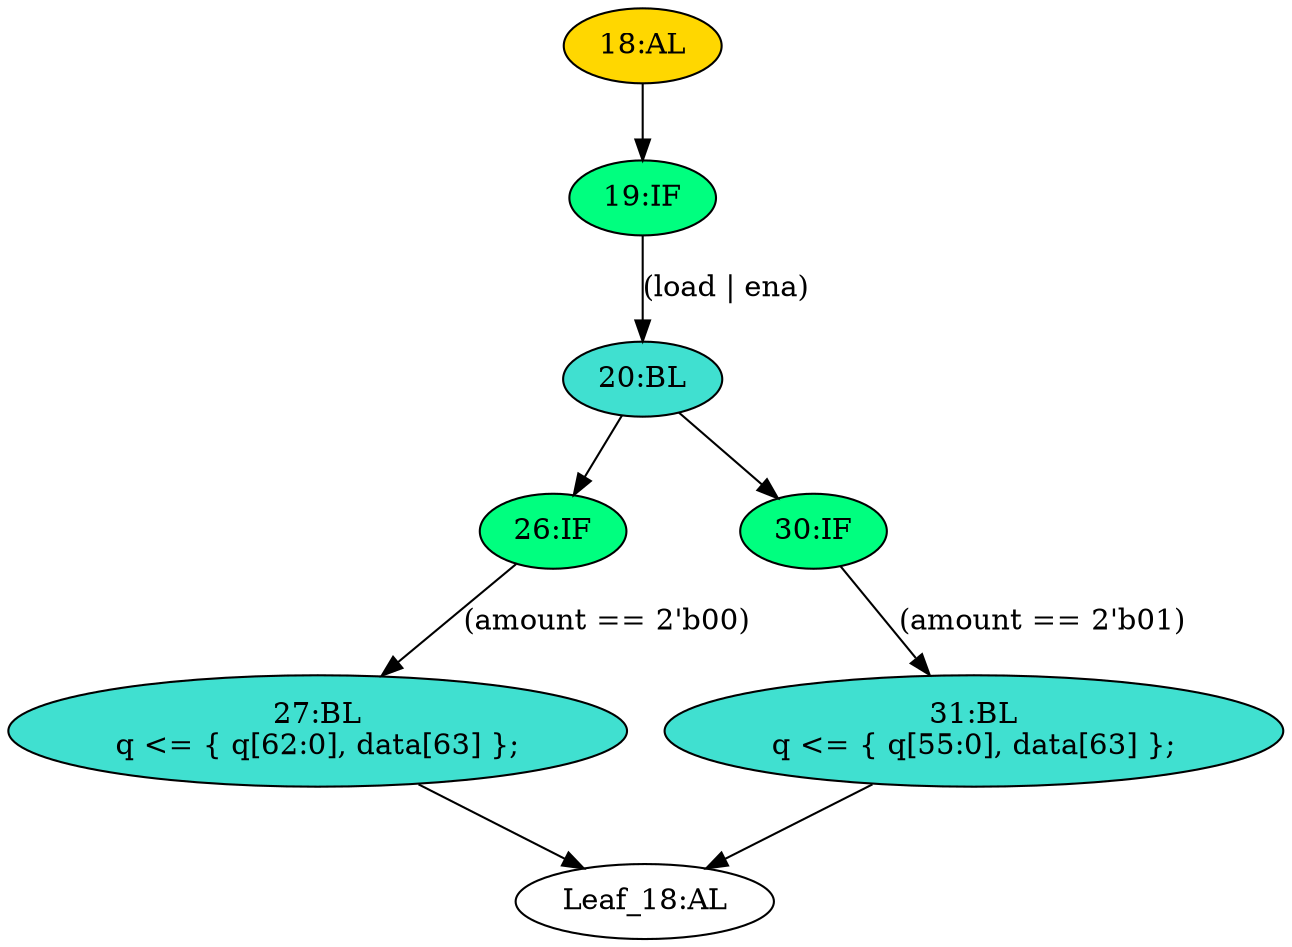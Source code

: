 strict digraph "" {
	node [label="\N"];
	"31:BL"	[ast="<pyverilog.vparser.ast.Block object at 0x7f06a2d97790>",
		fillcolor=turquoise,
		label="31:BL
q <= { q[55:0], data[63] };",
		statements="[<pyverilog.vparser.ast.NonblockingSubstitution object at 0x7f06a34d8a90>]",
		style=filled,
		typ=Block];
	"Leaf_18:AL"	[def_var="['q']",
		label="Leaf_18:AL"];
	"31:BL" -> "Leaf_18:AL"	[cond="[]",
		lineno=None];
	"20:BL"	[ast="<pyverilog.vparser.ast.Block object at 0x7f06a2d977d0>",
		fillcolor=turquoise,
		label="20:BL",
		statements="[]",
		style=filled,
		typ=Block];
	"26:IF"	[ast="<pyverilog.vparser.ast.IfStatement object at 0x7f06a2d97810>",
		fillcolor=springgreen,
		label="26:IF",
		statements="[]",
		style=filled,
		typ=IfStatement];
	"20:BL" -> "26:IF"	[cond="[]",
		lineno=None];
	"30:IF"	[ast="<pyverilog.vparser.ast.IfStatement object at 0x7f06a2db4390>",
		fillcolor=springgreen,
		label="30:IF",
		statements="[]",
		style=filled,
		typ=IfStatement];
	"20:BL" -> "30:IF"	[cond="[]",
		lineno=None];
	"19:IF"	[ast="<pyverilog.vparser.ast.IfStatement object at 0x7f06a2db4490>",
		fillcolor=springgreen,
		label="19:IF",
		statements="[]",
		style=filled,
		typ=IfStatement];
	"19:IF" -> "20:BL"	[cond="['load', 'ena']",
		label="(load | ena)",
		lineno=19];
	"27:BL"	[ast="<pyverilog.vparser.ast.Block object at 0x7f06a2d97f50>",
		fillcolor=turquoise,
		label="27:BL
q <= { q[62:0], data[63] };",
		statements="[<pyverilog.vparser.ast.NonblockingSubstitution object at 0x7f06a2d97f90>]",
		style=filled,
		typ=Block];
	"27:BL" -> "Leaf_18:AL"	[cond="[]",
		lineno=None];
	"26:IF" -> "27:BL"	[cond="['amount']",
		label="(amount == 2'b00)",
		lineno=26];
	"18:AL"	[ast="<pyverilog.vparser.ast.Always object at 0x7f06a2db4590>",
		clk_sens=True,
		fillcolor=gold,
		label="18:AL",
		sens="['clk']",
		statements="[]",
		style=filled,
		typ=Always,
		use_var="['load', 'ena', 'amount', 'data', 'q']"];
	"18:AL" -> "19:IF"	[cond="[]",
		lineno=None];
	"30:IF" -> "31:BL"	[cond="['amount']",
		label="(amount == 2'b01)",
		lineno=30];
}
